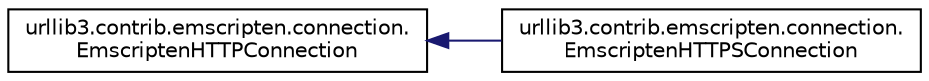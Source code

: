 digraph "Graphical Class Hierarchy"
{
 // LATEX_PDF_SIZE
  edge [fontname="Helvetica",fontsize="10",labelfontname="Helvetica",labelfontsize="10"];
  node [fontname="Helvetica",fontsize="10",shape=record];
  rankdir="LR";
  Node0 [label="urllib3.contrib.emscripten.connection.\lEmscriptenHTTPConnection",height=0.2,width=0.4,color="black", fillcolor="white", style="filled",URL="$classurllib3_1_1contrib_1_1emscripten_1_1connection_1_1EmscriptenHTTPConnection.html",tooltip=" "];
  Node0 -> Node1 [dir="back",color="midnightblue",fontsize="10",style="solid",fontname="Helvetica"];
  Node1 [label="urllib3.contrib.emscripten.connection.\lEmscriptenHTTPSConnection",height=0.2,width=0.4,color="black", fillcolor="white", style="filled",URL="$classurllib3_1_1contrib_1_1emscripten_1_1connection_1_1EmscriptenHTTPSConnection.html",tooltip=" "];
}
